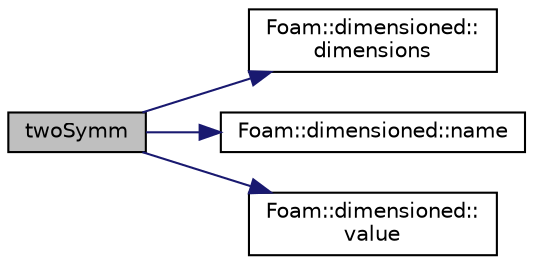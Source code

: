 digraph "twoSymm"
{
  bgcolor="transparent";
  edge [fontname="Helvetica",fontsize="10",labelfontname="Helvetica",labelfontsize="10"];
  node [fontname="Helvetica",fontsize="10",shape=record];
  rankdir="LR";
  Node44683 [label="twoSymm",height=0.2,width=0.4,color="black", fillcolor="grey75", style="filled", fontcolor="black"];
  Node44683 -> Node44684 [color="midnightblue",fontsize="10",style="solid",fontname="Helvetica"];
  Node44684 [label="Foam::dimensioned::\ldimensions",height=0.2,width=0.4,color="black",URL="$a27473.html#a512673c2674ca2d38885f1bb5f6994fb",tooltip="Return const reference to dimensions. "];
  Node44683 -> Node44685 [color="midnightblue",fontsize="10",style="solid",fontname="Helvetica"];
  Node44685 [label="Foam::dimensioned::name",height=0.2,width=0.4,color="black",URL="$a27473.html#ade4113569ef0db70665fded275a5e38e",tooltip="Return const reference to name. "];
  Node44683 -> Node44686 [color="midnightblue",fontsize="10",style="solid",fontname="Helvetica"];
  Node44686 [label="Foam::dimensioned::\lvalue",height=0.2,width=0.4,color="black",URL="$a27473.html#a7948200a26c85fc3a83ffa510a91d668",tooltip="Return const reference to value. "];
}
